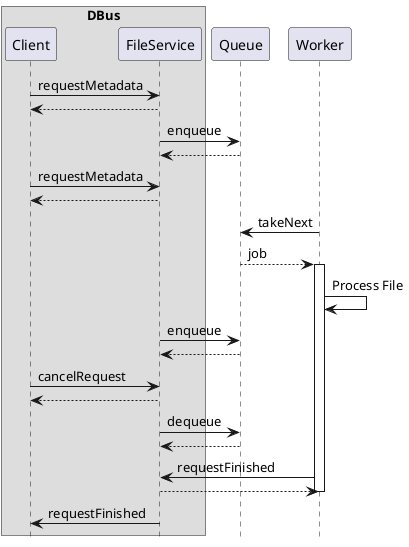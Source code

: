 @startuml

hide footbox

box "DBus"
    participant Client
    participant FileService
end box

Client -> FileService: requestMetadata
FileService --> Client

FileService -> Queue: enqueue
Queue --> FileService

Client -> FileService: requestMetadata
FileService --> Client

Worker -> Queue: takeNext
Queue --> Worker: job

activate Worker
Worker -> Worker: Process File

FileService -> Queue: enqueue
Queue --> FileService

Client -> FileService: cancelRequest
FileService --> Client

FileService -> Queue: dequeue
Queue --> FileService

Worker -> FileService: requestFinished
FileService --> Worker
deactivate Worker

FileService -> Client: requestFinished

@enduml
